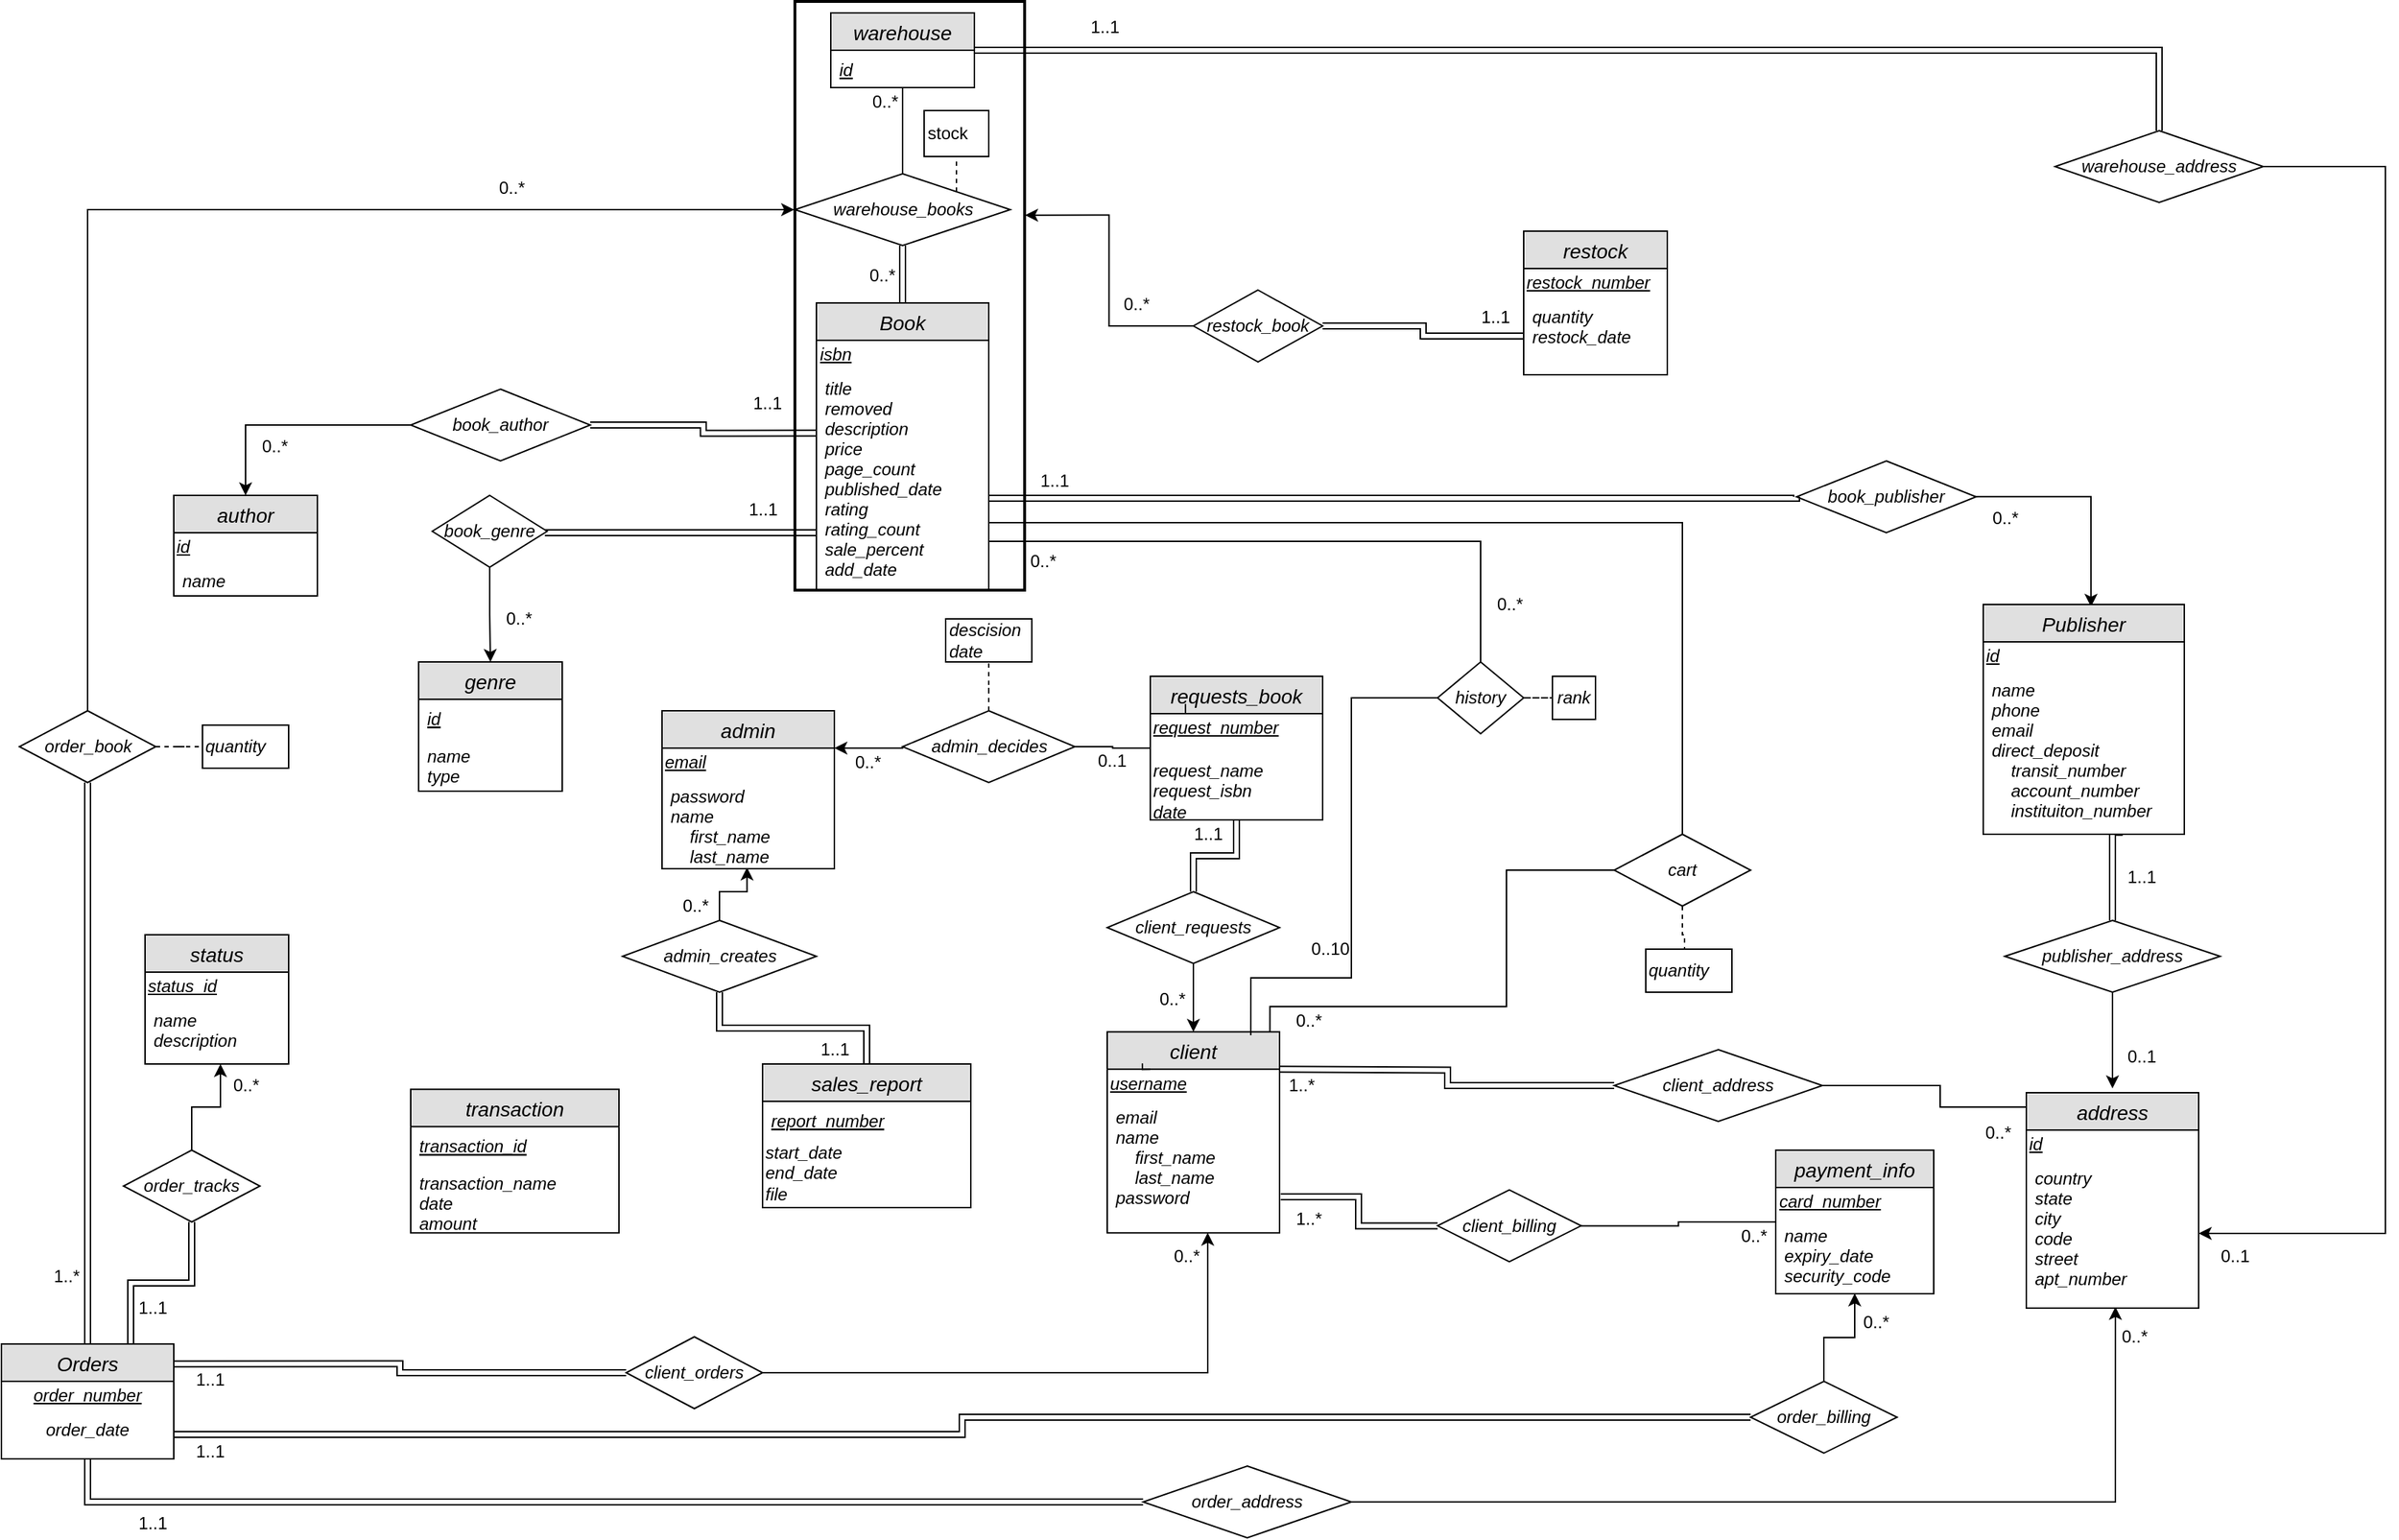 <mxfile version="12.9.7" type="device"><diagram id="4tEYAnC1mhWH7zsCXLk8" name="Page-1"><mxGraphModel dx="1673" dy="995" grid="1" gridSize="10" guides="1" tooltips="1" connect="1" arrows="1" fold="1" page="1" pageScale="1" pageWidth="850" pageHeight="1100" math="0" shadow="0"><root><mxCell id="0"/><mxCell id="1" parent="0"/><mxCell id="rPPBEJHHaEu0MnuZ7By8-59" style="edgeStyle=orthogonalEdgeStyle;rounded=0;orthogonalLoop=1;jettySize=auto;html=1;entryX=0;entryY=0.5;entryDx=0;entryDy=0;shadow=0;endArrow=None;exitX=0.944;exitY=-0.001;exitDx=0;exitDy=0;exitPerimeter=0;startArrow=none;startFill=0;" parent="1" source="9rsnlHbPOscB6aK65YCK-1" target="rPPBEJHHaEu0MnuZ7By8-20" edge="1"><mxGeometry relative="1" as="geometry"><Array as="points"><mxPoint x="893" y="720"/><mxPoint x="1058" y="720"/><mxPoint x="1058" y="625"/></Array></mxGeometry></mxCell><mxCell id="rPPBEJHHaEu0MnuZ7By8-68" style="edgeStyle=orthogonalEdgeStyle;rounded=0;orthogonalLoop=1;jettySize=auto;html=1;entryX=0.5;entryY=1;entryDx=0;entryDy=0;shadow=0;endArrow=none;endFill=0;startArrow=classic;startFill=1;shape=link;" parent="1" source="9rsnlHbPOscB6aK65YCK-6" target="RYP0K-q7R9ULcI_7iNCJ-14" edge="1"><mxGeometry relative="1" as="geometry"/></mxCell><mxCell id="rPPBEJHHaEu0MnuZ7By8-72" style="edgeStyle=orthogonalEdgeStyle;shape=link;rounded=0;orthogonalLoop=1;jettySize=auto;html=1;entryX=0;entryY=0.5;entryDx=0;entryDy=0;shadow=0;endArrow=none;endFill=0;" parent="1" source="9rsnlHbPOscB6aK65YCK-6" target="rPPBEJHHaEu0MnuZ7By8-10" edge="1"><mxGeometry relative="1" as="geometry"><Array as="points"><mxPoint x="70" y="1065"/></Array></mxGeometry></mxCell><mxCell id="Q7mye_ONgrPFWDCa4790-89" style="edgeStyle=orthogonalEdgeStyle;rounded=0;orthogonalLoop=1;jettySize=auto;html=1;entryX=0.5;entryY=1;entryDx=0;entryDy=0;endArrow=none;endFill=0;shape=link;exitX=0.75;exitY=0;exitDx=0;exitDy=0;" parent="1" source="9rsnlHbPOscB6aK65YCK-6" target="Q7mye_ONgrPFWDCa4790-88" edge="1"><mxGeometry relative="1" as="geometry"/></mxCell><mxCell id="lP71h2GVGlOUKlae6ANa-75" style="edgeStyle=orthogonalEdgeStyle;rounded=0;orthogonalLoop=1;jettySize=auto;html=1;endArrow=classic;endFill=1;entryX=0.5;entryY=0;entryDx=0;entryDy=0;" parent="1" source="9rsnlHbPOscB6aK65YCK-19" target="9rsnlHbPOscB6aK65YCK-10" edge="1"><mxGeometry relative="1" as="geometry"><mxPoint x="200" y="117.74" as="targetPoint"/></mxGeometry></mxCell><mxCell id="NMVztkpwi2GRev-6w3ck-94" style="edgeStyle=orthogonalEdgeStyle;shape=link;rounded=0;orthogonalLoop=1;jettySize=auto;html=1;startArrow=none;startFill=0;endArrow=classic;endFill=1;entryX=0.021;entryY=0.851;entryDx=0;entryDy=0;entryPerimeter=0;" parent="1" source="9rsnlHbPOscB6aK65YCK-19" target="v2aKceaVkKOtC62IMyCD-2" edge="1"><mxGeometry relative="1" as="geometry"><mxPoint x="550" y="389" as="targetPoint"/><Array as="points"><mxPoint x="460" y="390"/><mxPoint x="460" y="390"/></Array></mxGeometry></mxCell><mxCell id="9rsnlHbPOscB6aK65YCK-19" value="&lt;span&gt;book_genre&lt;/span&gt;" style="rhombus;whiteSpace=wrap;html=1;fontStyle=2" parent="1" vertex="1"><mxGeometry x="310" y="364" width="80" height="50" as="geometry"/></mxCell><mxCell id="NMVztkpwi2GRev-6w3ck-42" style="edgeStyle=orthogonalEdgeStyle;rounded=0;orthogonalLoop=1;jettySize=auto;html=1;entryX=0.536;entryY=0.01;entryDx=0;entryDy=0;startArrow=none;startFill=0;endArrow=classic;endFill=1;exitX=0.945;exitY=0.498;exitDx=0;exitDy=0;exitPerimeter=0;entryPerimeter=0;" parent="1" source="RYP0K-q7R9ULcI_7iNCJ-2" target="9rsnlHbPOscB6aK65YCK-12" edge="1"><mxGeometry relative="1" as="geometry"><mxPoint x="1279.768" y="244.907" as="sourcePoint"/></mxGeometry></mxCell><mxCell id="RYP0K-q7R9ULcI_7iNCJ-2" value="&lt;span&gt;book_publisher&lt;/span&gt;" style="rhombus;whiteSpace=wrap;html=1;fontStyle=2" parent="1" vertex="1"><mxGeometry x="1260" y="340" width="125" height="50" as="geometry"/></mxCell><mxCell id="NMVztkpwi2GRev-6w3ck-95" style="edgeStyle=orthogonalEdgeStyle;shape=link;rounded=0;orthogonalLoop=1;jettySize=auto;html=1;entryX=0.004;entryY=0.29;entryDx=0;entryDy=0;entryPerimeter=0;startArrow=none;startFill=0;endArrow=classic;endFill=1;" parent="1" source="RYP0K-q7R9ULcI_7iNCJ-5" target="v2aKceaVkKOtC62IMyCD-2" edge="1"><mxGeometry relative="1" as="geometry"/></mxCell><mxCell id="NMVztkpwi2GRev-6w3ck-96" style="edgeStyle=orthogonalEdgeStyle;rounded=0;orthogonalLoop=1;jettySize=auto;html=1;startArrow=none;startFill=0;endArrow=classic;endFill=1;" parent="1" source="RYP0K-q7R9ULcI_7iNCJ-5" target="VrsxJqO9G6tDZMLgXtTJ-1" edge="1"><mxGeometry relative="1" as="geometry"/></mxCell><mxCell id="RYP0K-q7R9ULcI_7iNCJ-5" value="&lt;span&gt;book_author&lt;br&gt;&lt;/span&gt;" style="rhombus;whiteSpace=wrap;html=1;fontStyle=2" parent="1" vertex="1"><mxGeometry x="295" y="290" width="125" height="50" as="geometry"/></mxCell><mxCell id="rPPBEJHHaEu0MnuZ7By8-76" style="edgeStyle=orthogonalEdgeStyle;rounded=0;orthogonalLoop=1;jettySize=auto;html=1;shadow=0;endArrow=classic;endFill=1;" parent="1" source="RYP0K-q7R9ULcI_7iNCJ-12" edge="1"><mxGeometry relative="1" as="geometry"><mxPoint x="1480" y="777" as="targetPoint"/></mxGeometry></mxCell><mxCell id="NMVztkpwi2GRev-6w3ck-53" style="edgeStyle=orthogonalEdgeStyle;shape=link;rounded=0;orthogonalLoop=1;jettySize=auto;html=1;startArrow=none;startFill=0;endArrow=none;endFill=0;entryX=0.694;entryY=0.988;entryDx=0;entryDy=0;entryPerimeter=0;" parent="1" source="RYP0K-q7R9ULcI_7iNCJ-12" target="9rsnlHbPOscB6aK65YCK-13" edge="1"><mxGeometry relative="1" as="geometry"><mxPoint x="1555" y="460" as="targetPoint"/><Array as="points"><mxPoint x="1480" y="599"/></Array></mxGeometry></mxCell><mxCell id="RYP0K-q7R9ULcI_7iNCJ-12" value="&lt;span&gt;publisher_address&lt;/span&gt;" style="rhombus;whiteSpace=wrap;html=1;fontStyle=2" parent="1" vertex="1"><mxGeometry x="1405" y="660" width="150" height="50" as="geometry"/></mxCell><mxCell id="rPPBEJHHaEu0MnuZ7By8-65" style="edgeStyle=orthogonalEdgeStyle;rounded=0;orthogonalLoop=1;jettySize=auto;html=1;entryX=0;entryY=0.5;entryDx=0;entryDy=0;shadow=0;endArrow=none;endFill=0;dashed=1;" parent="1" source="RYP0K-q7R9ULcI_7iNCJ-14" target="RYP0K-q7R9ULcI_7iNCJ-17" edge="1"><mxGeometry relative="1" as="geometry"/></mxCell><mxCell id="lP71h2GVGlOUKlae6ANa-91" style="edgeStyle=orthogonalEdgeStyle;rounded=0;orthogonalLoop=1;jettySize=auto;html=1;startArrow=none;startFill=0;endArrow=classic;endFill=1;" parent="1" source="RYP0K-q7R9ULcI_7iNCJ-14" edge="1"><mxGeometry relative="1" as="geometry"><mxPoint x="562" y="165" as="targetPoint"/><Array as="points"><mxPoint x="70" y="165"/></Array></mxGeometry></mxCell><mxCell id="RYP0K-q7R9ULcI_7iNCJ-14" value="order_book" style="rhombus;whiteSpace=wrap;html=1;fontStyle=2" parent="1" vertex="1"><mxGeometry x="22.5" y="514" width="95" height="50" as="geometry"/></mxCell><mxCell id="RYP0K-q7R9ULcI_7iNCJ-17" value="&lt;i&gt;quantity&lt;/i&gt;" style="rounded=0;whiteSpace=wrap;html=1;align=left;" parent="1" vertex="1"><mxGeometry x="150" y="524" width="60" height="30" as="geometry"/></mxCell><mxCell id="NMVztkpwi2GRev-6w3ck-77" style="edgeStyle=orthogonalEdgeStyle;rounded=0;orthogonalLoop=1;jettySize=auto;html=1;entryX=0.583;entryY=0.998;entryDx=0;entryDy=0;entryPerimeter=0;startArrow=none;startFill=0;endArrow=classic;endFill=1;exitX=1;exitY=0.5;exitDx=0;exitDy=0;" parent="1" source="RYP0K-q7R9ULcI_7iNCJ-19" target="9rsnlHbPOscB6aK65YCK-2" edge="1"><mxGeometry relative="1" as="geometry"/></mxCell><mxCell id="RYP0K-q7R9ULcI_7iNCJ-19" value="client_orders" style="rhombus;whiteSpace=wrap;html=1;fontStyle=2" parent="1" vertex="1"><mxGeometry x="445" y="950" width="95" height="50" as="geometry"/></mxCell><mxCell id="NMVztkpwi2GRev-6w3ck-17" style="edgeStyle=orthogonalEdgeStyle;rounded=0;orthogonalLoop=1;jettySize=auto;html=1;startArrow=none;startFill=0;endArrow=none;endFill=0;" parent="1" source="RYP0K-q7R9ULcI_7iNCJ-36" target="lP71h2GVGlOUKlae6ANa-103" edge="1"><mxGeometry relative="1" as="geometry"/></mxCell><mxCell id="NMVztkpwi2GRev-6w3ck-71" style="edgeStyle=orthogonalEdgeStyle;shape=link;rounded=0;orthogonalLoop=1;jettySize=auto;html=1;entryX=1.007;entryY=0.732;entryDx=0;entryDy=0;entryPerimeter=0;startArrow=classic;startFill=1;endArrow=none;endFill=0;" parent="1" source="RYP0K-q7R9ULcI_7iNCJ-36" target="9rsnlHbPOscB6aK65YCK-2" edge="1"><mxGeometry relative="1" as="geometry"/></mxCell><mxCell id="RYP0K-q7R9ULcI_7iNCJ-36" value="client_billing" style="rhombus;whiteSpace=wrap;html=1;fontStyle=2" parent="1" vertex="1"><mxGeometry x="1010" y="847.67" width="100" height="50" as="geometry"/></mxCell><mxCell id="NMVztkpwi2GRev-6w3ck-70" style="edgeStyle=orthogonalEdgeStyle;rounded=0;orthogonalLoop=1;jettySize=auto;html=1;entryX=1;entryY=0;entryDx=0;entryDy=0;startArrow=classic;startFill=1;endArrow=none;endFill=0;shape=link;" parent="1" source="RYP0K-q7R9ULcI_7iNCJ-46" edge="1"><mxGeometry relative="1" as="geometry"><mxPoint x="900" y="763.67" as="targetPoint"/></mxGeometry></mxCell><mxCell id="RYP0K-q7R9ULcI_7iNCJ-46" value="client_address" style="rhombus;whiteSpace=wrap;html=1;fontStyle=2" parent="1" vertex="1"><mxGeometry x="1133" y="750" width="145" height="50" as="geometry"/></mxCell><mxCell id="NMVztkpwi2GRev-6w3ck-19" style="edgeStyle=orthogonalEdgeStyle;rounded=0;orthogonalLoop=1;jettySize=auto;html=1;entryX=0.5;entryY=0.995;entryDx=0;entryDy=0;entryPerimeter=0;startArrow=none;startFill=0;endArrow=classic;endFill=1;" parent="1" source="rPPBEJHHaEu0MnuZ7By8-5" target="lP71h2GVGlOUKlae6ANa-105" edge="1"><mxGeometry relative="1" as="geometry"/></mxCell><mxCell id="rPPBEJHHaEu0MnuZ7By8-5" value="order_billing" style="rhombus;whiteSpace=wrap;html=1;fontStyle=2" parent="1" vertex="1"><mxGeometry x="1228" y="981" width="102" height="50" as="geometry"/></mxCell><mxCell id="rPPBEJHHaEu0MnuZ7By8-75" style="edgeStyle=orthogonalEdgeStyle;rounded=0;orthogonalLoop=1;jettySize=auto;html=1;entryX=0.517;entryY=0.992;entryDx=0;entryDy=0;entryPerimeter=0;shadow=0;endArrow=classic;endFill=1;exitX=1;exitY=0.5;exitDx=0;exitDy=0;" parent="1" source="rPPBEJHHaEu0MnuZ7By8-10" target="9rsnlHbPOscB6aK65YCK-17" edge="1"><mxGeometry relative="1" as="geometry"/></mxCell><mxCell id="rPPBEJHHaEu0MnuZ7By8-10" value="order_address" style="rhombus;whiteSpace=wrap;html=1;fontStyle=2" parent="1" vertex="1"><mxGeometry x="805" y="1040" width="145" height="50" as="geometry"/></mxCell><mxCell id="rPPBEJHHaEu0MnuZ7By8-60" style="edgeStyle=orthogonalEdgeStyle;rounded=0;orthogonalLoop=1;jettySize=auto;html=1;shadow=0;endArrow=None;dashed=1;entryX=0.41;entryY=0.012;entryDx=0;entryDy=0;entryPerimeter=0;" parent="1" source="rPPBEJHHaEu0MnuZ7By8-20" target="rPPBEJHHaEu0MnuZ7By8-22" edge="1"><mxGeometry relative="1" as="geometry"><mxPoint x="1182" y="679" as="targetPoint"/><Array as="points"><mxPoint x="1181" y="670"/><mxPoint x="1182" y="670"/><mxPoint x="1182" y="680"/></Array></mxGeometry></mxCell><mxCell id="rPPBEJHHaEu0MnuZ7By8-61" style="edgeStyle=orthogonalEdgeStyle;rounded=0;orthogonalLoop=1;jettySize=auto;html=1;shadow=0;endArrow=none;endFill=0;" parent="1" source="rPPBEJHHaEu0MnuZ7By8-20" edge="1"><mxGeometry relative="1" as="geometry"><mxPoint x="698" y="383" as="targetPoint"/><Array as="points"><mxPoint x="1181" y="383"/><mxPoint x="699" y="383"/></Array></mxGeometry></mxCell><mxCell id="rPPBEJHHaEu0MnuZ7By8-20" value="cart" style="rhombus;whiteSpace=wrap;html=1;fontStyle=2" parent="1" vertex="1"><mxGeometry x="1133" y="600" width="95" height="50" as="geometry"/></mxCell><mxCell id="rPPBEJHHaEu0MnuZ7By8-22" value="&lt;i&gt;quantity&lt;/i&gt;" style="rounded=0;whiteSpace=wrap;html=1;align=left;" parent="1" vertex="1"><mxGeometry x="1155" y="680" width="60" height="30" as="geometry"/></mxCell><mxCell id="rPPBEJHHaEu0MnuZ7By8-42" style="edgeStyle=orthogonalEdgeStyle;rounded=0;orthogonalLoop=1;jettySize=auto;html=1;shadow=0;shape=link;entryX=0;entryY=0.5;entryDx=0;entryDy=0;" parent="1" source="v2aKceaVkKOtC62IMyCD-2" target="RYP0K-q7R9ULcI_7iNCJ-2" edge="1"><mxGeometry relative="1" as="geometry"><Array as="points"><mxPoint x="1260" y="366"/></Array></mxGeometry></mxCell><mxCell id="rPPBEJHHaEu0MnuZ7By8-58" style="edgeStyle=orthogonalEdgeStyle;rounded=0;orthogonalLoop=1;jettySize=auto;html=1;entryX=1;entryY=0.5;entryDx=0;entryDy=0;shadow=0;endArrow=none;endFill=0;startArrow=none;startFill=0;" parent="1" source="9rsnlHbPOscB6aK65YCK-17" target="RYP0K-q7R9ULcI_7iNCJ-46" edge="1"><mxGeometry relative="1" as="geometry"><Array as="points"><mxPoint x="1480" y="790"/><mxPoint x="1360" y="790"/><mxPoint x="1360" y="775"/></Array></mxGeometry></mxCell><mxCell id="rPPBEJHHaEu0MnuZ7By8-70" style="edgeStyle=orthogonalEdgeStyle;shape=link;rounded=0;orthogonalLoop=1;jettySize=auto;html=1;entryX=0;entryY=0.5;entryDx=0;entryDy=0;shadow=0;endArrow=none;endFill=0;exitX=0.996;exitY=0.173;exitDx=0;exitDy=0;exitPerimeter=0;" parent="1" source="9rsnlHbPOscB6aK65YCK-6" target="RYP0K-q7R9ULcI_7iNCJ-19" edge="1"><mxGeometry relative="1" as="geometry"/></mxCell><mxCell id="Q7mye_ONgrPFWDCa4790-66" style="edgeStyle=orthogonalEdgeStyle;rounded=0;orthogonalLoop=1;jettySize=auto;html=1;endArrow=none;endFill=0;shape=link;" parent="1" source="Q7mye_ONgrPFWDCa4790-12" target="v2aKceaVkKOtC62IMyCD-1" edge="1"><mxGeometry relative="1" as="geometry"><mxPoint x="782.5" y="417.74" as="targetPoint"/></mxGeometry></mxCell><mxCell id="lP71h2GVGlOUKlae6ANa-136" style="edgeStyle=elbowEdgeStyle;rounded=0;orthogonalLoop=1;jettySize=auto;elbow=vertical;html=1;startArrow=none;startFill=0;endArrow=none;endFill=0;strokeColor=#000000;dashed=1;exitX=1;exitY=0;exitDx=0;exitDy=0;" parent="1" source="Q7mye_ONgrPFWDCa4790-12" target="Q7mye_ONgrPFWDCa4790-51" edge="1"><mxGeometry relative="1" as="geometry"/></mxCell><mxCell id="NMVztkpwi2GRev-6w3ck-27" style="edgeStyle=orthogonalEdgeStyle;rounded=0;orthogonalLoop=1;jettySize=auto;html=1;entryX=0.5;entryY=1;entryDx=0;entryDy=0;entryPerimeter=0;startArrow=none;startFill=0;endArrow=none;endFill=0;" parent="1" source="Q7mye_ONgrPFWDCa4790-12" target="Q7mye_ONgrPFWDCa4790-5" edge="1"><mxGeometry relative="1" as="geometry"/></mxCell><mxCell id="Q7mye_ONgrPFWDCa4790-12" value="&lt;span&gt;warehouse_books&lt;br&gt;&lt;/span&gt;" style="rhombus;whiteSpace=wrap;html=1;fontStyle=2" parent="1" vertex="1"><mxGeometry x="562.5" y="140" width="150" height="50" as="geometry"/></mxCell><mxCell id="Q7mye_ONgrPFWDCa4790-33" value="warehouse_address" style="rhombus;whiteSpace=wrap;html=1;fontStyle=2" parent="1" vertex="1"><mxGeometry x="1440" y="110" width="145" height="50" as="geometry"/></mxCell><mxCell id="Q7mye_ONgrPFWDCa4790-62" style="edgeStyle=orthogonalEdgeStyle;rounded=0;orthogonalLoop=1;jettySize=auto;html=1;entryX=1;entryY=0.5;entryDx=0;entryDy=0;endArrow=classic;endFill=1;shape=link;exitX=1;exitY=0.5;exitDx=0;exitDy=0;" parent="1" edge="1"><mxGeometry relative="1" as="geometry"><mxPoint x="1380" y="-454" as="sourcePoint"/><Array as="points"><mxPoint x="1560" y="-454"/><mxPoint x="1560" y="-65"/></Array></mxGeometry></mxCell><mxCell id="Q7mye_ONgrPFWDCa4790-51" value="stock" style="rounded=0;whiteSpace=wrap;html=1;align=left;" parent="1" vertex="1"><mxGeometry x="652.5" y="96" width="45" height="32" as="geometry"/></mxCell><mxCell id="Q7mye_ONgrPFWDCa4790-90" style="edgeStyle=orthogonalEdgeStyle;rounded=0;orthogonalLoop=1;jettySize=auto;html=1;entryX=0.525;entryY=1;entryDx=0;entryDy=0;entryPerimeter=0;endArrow=classic;endFill=1;" parent="1" source="Q7mye_ONgrPFWDCa4790-88" target="Q7mye_ONgrPFWDCa4790-87" edge="1"><mxGeometry relative="1" as="geometry"/></mxCell><mxCell id="Q7mye_ONgrPFWDCa4790-88" value="order_tracks" style="rhombus;whiteSpace=wrap;html=1;fontStyle=2" parent="1" vertex="1"><mxGeometry x="95" y="820" width="95" height="50" as="geometry"/></mxCell><mxCell id="NMVztkpwi2GRev-6w3ck-67" style="edgeStyle=orthogonalEdgeStyle;rounded=0;orthogonalLoop=1;jettySize=auto;html=1;entryX=0.493;entryY=0.986;entryDx=0;entryDy=0;entryPerimeter=0;startArrow=none;startFill=0;endArrow=classic;endFill=1;" parent="1" source="lP71h2GVGlOUKlae6ANa-20" target="9rsnlHbPOscB6aK65YCK-4" edge="1"><mxGeometry relative="1" as="geometry"/></mxCell><mxCell id="NMVztkpwi2GRev-6w3ck-73" style="edgeStyle=orthogonalEdgeStyle;rounded=0;orthogonalLoop=1;jettySize=auto;html=1;entryX=0.5;entryY=0;entryDx=0;entryDy=0;startArrow=none;startFill=0;endArrow=classic;endFill=1;shape=link;" parent="1" source="lP71h2GVGlOUKlae6ANa-20" target="lP71h2GVGlOUKlae6ANa-1" edge="1"><mxGeometry relative="1" as="geometry"/></mxCell><mxCell id="lP71h2GVGlOUKlae6ANa-20" value="&lt;span&gt;admin_creates&lt;br&gt;&lt;/span&gt;" style="rhombus;whiteSpace=wrap;html=1;fontStyle=2" parent="1" vertex="1"><mxGeometry x="442.5" y="660" width="135" height="50" as="geometry"/></mxCell><mxCell id="NMVztkpwi2GRev-6w3ck-103" style="edgeStyle=orthogonalEdgeStyle;rounded=0;orthogonalLoop=1;jettySize=auto;html=1;entryX=1.002;entryY=0.363;entryDx=0;entryDy=0;entryPerimeter=0;startArrow=none;startFill=0;endArrow=classic;endFill=1;" parent="1" source="lP71h2GVGlOUKlae6ANa-64" target="NMVztkpwi2GRev-6w3ck-102" edge="1"><mxGeometry relative="1" as="geometry"/></mxCell><mxCell id="NMVztkpwi2GRev-6w3ck-104" style="edgeStyle=orthogonalEdgeStyle;rounded=0;orthogonalLoop=1;jettySize=auto;html=1;entryX=0;entryY=0.5;entryDx=0;entryDy=0;startArrow=none;startFill=0;endArrow=none;endFill=0;shape=link;" parent="1" source="lP71h2GVGlOUKlae6ANa-64" target="lP71h2GVGlOUKlae6ANa-67" edge="1"><mxGeometry relative="1" as="geometry"/></mxCell><mxCell id="lP71h2GVGlOUKlae6ANa-64" value="restock_book" style="rhombus;whiteSpace=wrap;html=1;fontStyle=2" parent="1" vertex="1"><mxGeometry x="840" y="221" width="90" height="50" as="geometry"/></mxCell><mxCell id="9rsnlHbPOscB6aK65YCK-6" value="Orders" style="swimlane;fontStyle=2;childLayout=stackLayout;horizontal=1;startSize=26;fillColor=#e0e0e0;horizontalStack=0;resizeParent=1;resizeParentMax=0;resizeLast=0;collapsible=1;marginBottom=0;swimlaneFillColor=#ffffff;align=center;fontSize=14;" parent="1" vertex="1"><mxGeometry x="10" y="955" width="120" height="80" as="geometry"/></mxCell><mxCell id="RYP0K-q7R9ULcI_7iNCJ-29" value="&lt;br style=&quot;padding: 0px ; margin: 0px&quot;&gt;&lt;u&gt;&lt;i&gt;order_number&lt;/i&gt;&lt;/u&gt;&lt;div style=&quot;padding: 0px ; margin: 0px&quot;&gt;&lt;br style=&quot;padding: 0px ; margin: 0px ; font-style: italic ; white-space: nowrap&quot;&gt;&lt;/div&gt;" style="text;html=1;strokeColor=none;fillColor=none;align=center;verticalAlign=middle;whiteSpace=wrap;rounded=0;" parent="9rsnlHbPOscB6aK65YCK-6" vertex="1"><mxGeometry y="26" width="120" height="20" as="geometry"/></mxCell><mxCell id="9rsnlHbPOscB6aK65YCK-7" value="order_date" style="text;strokeColor=none;fillColor=none;spacingLeft=4;spacingRight=4;overflow=hidden;rotatable=0;points=[[0,0.5],[1,0.5]];portConstraint=eastwest;fontSize=12;fontStyle=2;align=center;" parent="9rsnlHbPOscB6aK65YCK-6" vertex="1"><mxGeometry y="46" width="120" height="34" as="geometry"/></mxCell><mxCell id="Q7mye_ONgrPFWDCa4790-85" value="status" style="swimlane;fontStyle=2;childLayout=stackLayout;horizontal=1;startSize=26;fillColor=#e0e0e0;horizontalStack=0;resizeParent=1;resizeParentMax=0;resizeLast=0;collapsible=1;marginBottom=0;swimlaneFillColor=#ffffff;align=center;fontSize=14;" parent="1" vertex="1"><mxGeometry x="110" y="670" width="100" height="90" as="geometry"/></mxCell><mxCell id="Q7mye_ONgrPFWDCa4790-86" value="&lt;i&gt;&lt;u&gt;status_id&lt;/u&gt;&lt;/i&gt;" style="text;html=1;strokeColor=none;fillColor=none;align=left;verticalAlign=middle;whiteSpace=wrap;rounded=0;" parent="Q7mye_ONgrPFWDCa4790-85" vertex="1"><mxGeometry y="26" width="100" height="20" as="geometry"/></mxCell><mxCell id="Q7mye_ONgrPFWDCa4790-87" value="name&#10;description" style="text;strokeColor=none;fillColor=none;spacingLeft=4;spacingRight=4;overflow=hidden;rotatable=0;points=[[0,0.5],[1,0.5]];portConstraint=eastwest;fontSize=12;fontStyle=2;align=left;" parent="Q7mye_ONgrPFWDCa4790-85" vertex="1"><mxGeometry y="46" width="100" height="44" as="geometry"/></mxCell><mxCell id="lP71h2GVGlOUKlae6ANa-124" style="edgeStyle=orthogonalEdgeStyle;rounded=0;orthogonalLoop=1;jettySize=auto;html=1;entryX=0.5;entryY=0;entryDx=0;entryDy=0;startArrow=none;startFill=0;endArrow=block;endFill=0;strokeColor=#000000;shape=link;" parent="1" source="lP71h2GVGlOUKlae6ANa-117" target="lP71h2GVGlOUKlae6ANa-123" edge="1"><mxGeometry relative="1" as="geometry"/></mxCell><mxCell id="lP71h2GVGlOUKlae6ANa-127" style="edgeStyle=orthogonalEdgeStyle;rounded=0;orthogonalLoop=1;jettySize=auto;html=1;entryX=1;entryY=0.5;entryDx=0;entryDy=0;startArrow=none;startFill=0;endArrow=none;endFill=0;strokeColor=#000000;" parent="1" source="lP71h2GVGlOUKlae6ANa-117" target="lP71h2GVGlOUKlae6ANa-126" edge="1"><mxGeometry relative="1" as="geometry"/></mxCell><mxCell id="NMVztkpwi2GRev-6w3ck-72" style="edgeStyle=orthogonalEdgeStyle;rounded=0;orthogonalLoop=1;jettySize=auto;html=1;startArrow=none;startFill=0;endArrow=classic;endFill=1;" parent="1" source="lP71h2GVGlOUKlae6ANa-123" target="9rsnlHbPOscB6aK65YCK-1" edge="1"><mxGeometry relative="1" as="geometry"/></mxCell><mxCell id="lP71h2GVGlOUKlae6ANa-123" value="client_requests" style="rhombus;whiteSpace=wrap;html=1;fontStyle=2" parent="1" vertex="1"><mxGeometry x="780" y="640" width="120" height="50" as="geometry"/></mxCell><mxCell id="NMVztkpwi2GRev-6w3ck-87" style="edgeStyle=orthogonalEdgeStyle;rounded=0;orthogonalLoop=1;jettySize=auto;html=1;entryX=1;entryY=0;entryDx=0;entryDy=0;startArrow=none;startFill=0;endArrow=classic;endFill=1;exitX=0;exitY=0.5;exitDx=0;exitDy=0;" parent="1" source="lP71h2GVGlOUKlae6ANa-126" target="Q7mye_ONgrPFWDCa4790-7" edge="1"><mxGeometry relative="1" as="geometry"><Array as="points"><mxPoint x="638" y="540"/></Array></mxGeometry></mxCell><mxCell id="IiSxk1Unz0Bt4KHwH3HY-20" style="edgeStyle=orthogonalEdgeStyle;rounded=0;orthogonalLoop=1;jettySize=auto;html=1;entryX=0.5;entryY=1;entryDx=0;entryDy=0;startArrow=none;startFill=0;endArrow=none;endFill=0;dashed=1;" parent="1" source="lP71h2GVGlOUKlae6ANa-126" target="grj-mW5nKAAnC-kiWJz0-1" edge="1"><mxGeometry relative="1" as="geometry"/></mxCell><mxCell id="lP71h2GVGlOUKlae6ANa-126" value="admin_decides" style="rhombus;whiteSpace=wrap;html=1;fontStyle=2" parent="1" vertex="1"><mxGeometry x="637.5" y="514" width="120" height="50" as="geometry"/></mxCell><mxCell id="NMVztkpwi2GRev-6w3ck-21" style="edgeStyle=orthogonalEdgeStyle;rounded=0;orthogonalLoop=1;jettySize=auto;html=1;startArrow=none;startFill=0;endArrow=classic;endFill=1;shape=link;entryX=0;entryY=0.5;entryDx=0;entryDy=0;" parent="1" source="9rsnlHbPOscB6aK65YCK-7" target="rPPBEJHHaEu0MnuZ7By8-5" edge="1"><mxGeometry relative="1" as="geometry"><Array as="points"/></mxGeometry></mxCell><mxCell id="NMVztkpwi2GRev-6w3ck-54" style="edgeStyle=orthogonalEdgeStyle;rounded=0;orthogonalLoop=1;jettySize=auto;html=1;entryX=1;entryY=0.5;entryDx=0;entryDy=0;startArrow=classic;startFill=1;endArrow=none;endFill=0;exitX=1;exitY=0.5;exitDx=0;exitDy=0;" parent="1" source="9rsnlHbPOscB6aK65YCK-17" target="Q7mye_ONgrPFWDCa4790-33" edge="1"><mxGeometry relative="1" as="geometry"><Array as="points"><mxPoint x="1670" y="878"/><mxPoint x="1670" y="135"/></Array></mxGeometry></mxCell><mxCell id="9rsnlHbPOscB6aK65YCK-16" value="address" style="swimlane;fontStyle=2;childLayout=stackLayout;horizontal=1;startSize=26;fillColor=#e0e0e0;horizontalStack=0;resizeParent=1;resizeParentMax=0;resizeLast=0;collapsible=1;marginBottom=0;swimlaneFillColor=#ffffff;align=center;fontSize=14;" parent="1" vertex="1"><mxGeometry x="1420" y="780" width="120" height="150" as="geometry"/></mxCell><mxCell id="RYP0K-q7R9ULcI_7iNCJ-11" value="&lt;i&gt;&lt;u&gt;id&lt;/u&gt;&lt;/i&gt;" style="text;html=1;strokeColor=none;fillColor=none;align=left;verticalAlign=middle;whiteSpace=wrap;rounded=0;" parent="9rsnlHbPOscB6aK65YCK-16" vertex="1"><mxGeometry y="26" width="120" height="20" as="geometry"/></mxCell><mxCell id="9rsnlHbPOscB6aK65YCK-17" value="country&#10;state&#10;city&#10;code&#10;street&#10;apt_number" style="text;strokeColor=none;fillColor=none;spacingLeft=4;spacingRight=4;overflow=hidden;rotatable=0;points=[[0,0.5],[1,0.5]];portConstraint=eastwest;fontSize=12;fontStyle=2;align=left;" parent="9rsnlHbPOscB6aK65YCK-16" vertex="1"><mxGeometry y="46" width="120" height="104" as="geometry"/></mxCell><mxCell id="lP71h2GVGlOUKlae6ANa-103" value="payment_info" style="swimlane;fontStyle=2;childLayout=stackLayout;horizontal=1;startSize=26;fillColor=#e0e0e0;horizontalStack=0;resizeParent=1;resizeParentMax=0;resizeLast=0;collapsible=1;marginBottom=0;swimlaneFillColor=#ffffff;align=center;fontSize=14;" parent="1" vertex="1"><mxGeometry x="1245.5" y="820" width="110" height="100" as="geometry"/></mxCell><mxCell id="lP71h2GVGlOUKlae6ANa-104" value="&lt;span&gt;&lt;u&gt;card_number&lt;/u&gt;&lt;/span&gt;" style="text;html=1;strokeColor=none;fillColor=none;align=left;verticalAlign=middle;whiteSpace=wrap;rounded=0;fontStyle=2" parent="lP71h2GVGlOUKlae6ANa-103" vertex="1"><mxGeometry y="26" width="110" height="20" as="geometry"/></mxCell><mxCell id="lP71h2GVGlOUKlae6ANa-105" value="name&#10;expiry_date&#10;security_code&#10;" style="text;strokeColor=none;fillColor=none;spacingLeft=4;spacingRight=4;overflow=hidden;rotatable=0;points=[[0,0.5],[1,0.5]];portConstraint=eastwest;fontSize=12;fontStyle=2;align=left;" parent="lP71h2GVGlOUKlae6ANa-103" vertex="1"><mxGeometry y="46" width="110" height="54" as="geometry"/></mxCell><mxCell id="9rsnlHbPOscB6aK65YCK-1" value="client" style="swimlane;fontStyle=2;childLayout=stackLayout;horizontal=1;startSize=26;fillColor=#e0e0e0;horizontalStack=0;resizeParent=1;resizeParentMax=0;resizeLast=0;collapsible=1;marginBottom=0;swimlaneFillColor=#ffffff;align=center;fontSize=14;" parent="1" vertex="1"><mxGeometry x="780" y="737.67" width="120" height="140" as="geometry"/></mxCell><mxCell id="NMVztkpwi2GRev-6w3ck-10" value="&lt;span style=&quot;font-style: italic ; white-space: nowrap&quot;&gt;&lt;u&gt;username&lt;/u&gt;&lt;/span&gt;" style="text;html=1;strokeColor=none;fillColor=none;align=left;verticalAlign=middle;whiteSpace=wrap;rounded=0;" parent="9rsnlHbPOscB6aK65YCK-1" vertex="1"><mxGeometry y="26" width="120" height="20" as="geometry"/></mxCell><mxCell id="9rsnlHbPOscB6aK65YCK-2" value="email&#10;name&#10;    first_name&#10;    last_name&#10;password&#10;" style="text;strokeColor=none;fillColor=none;spacingLeft=4;spacingRight=4;overflow=hidden;rotatable=0;points=[[0,0.5],[1,0.5]];portConstraint=eastwest;fontSize=12;fontStyle=2;align=left;" parent="9rsnlHbPOscB6aK65YCK-1" vertex="1"><mxGeometry y="46" width="120" height="94" as="geometry"/></mxCell><mxCell id="Q7mye_ONgrPFWDCa4790-82" style="edgeStyle=orthogonalEdgeStyle;rounded=0;orthogonalLoop=1;jettySize=auto;html=1;exitX=0.25;exitY=0;exitDx=0;exitDy=0;entryX=0.204;entryY=-0.2;entryDx=0;entryDy=0;entryPerimeter=0;endArrow=none;endFill=0;" parent="9rsnlHbPOscB6aK65YCK-1" edge="1"><mxGeometry relative="1" as="geometry"><mxPoint x="30" y="26.0" as="sourcePoint"/><mxPoint x="24.48" y="22.0" as="targetPoint"/></mxGeometry></mxCell><mxCell id="v2aKceaVkKOtC62IMyCD-1" value="Book" style="swimlane;fontStyle=2;childLayout=stackLayout;horizontal=1;startSize=26;fillColor=#e0e0e0;horizontalStack=0;resizeParent=1;resizeParentMax=0;resizeLast=0;collapsible=1;marginBottom=0;swimlaneFillColor=#ffffff;align=center;fontSize=14;" parent="1" vertex="1"><mxGeometry x="577.5" y="230" width="120" height="200" as="geometry"/></mxCell><mxCell id="RYP0K-q7R9ULcI_7iNCJ-6" value="&lt;span&gt;&lt;u&gt;isbn&lt;/u&gt;&lt;/span&gt;" style="text;html=1;strokeColor=none;fillColor=none;align=left;verticalAlign=middle;whiteSpace=wrap;rounded=0;fontStyle=2" parent="v2aKceaVkKOtC62IMyCD-1" vertex="1"><mxGeometry y="26" width="120" height="20" as="geometry"/></mxCell><mxCell id="v2aKceaVkKOtC62IMyCD-2" value="title&#10;removed&#10;description&#10;price&#10;page_count&#10;published_date&#10;rating&#10;rating_count&#10;sale_percent&#10;add_date&#10;" style="text;strokeColor=none;fillColor=none;spacingLeft=4;spacingRight=4;overflow=hidden;rotatable=0;points=[[0,0.5],[1,0.5]];portConstraint=eastwest;fontSize=12;align=left;fontStyle=2" parent="v2aKceaVkKOtC62IMyCD-1" vertex="1"><mxGeometry y="46" width="120" height="154" as="geometry"/></mxCell><mxCell id="NMVztkpwi2GRev-6w3ck-93" style="edgeStyle=orthogonalEdgeStyle;rounded=0;orthogonalLoop=1;jettySize=auto;html=1;entryX=0.5;entryY=0;entryDx=0;entryDy=0;startArrow=none;startFill=0;endArrow=classic;endFill=1;shape=link;" parent="1" source="Q7mye_ONgrPFWDCa4790-4" target="Q7mye_ONgrPFWDCa4790-33" edge="1"><mxGeometry relative="1" as="geometry"><Array as="points"><mxPoint x="1513" y="54"/></Array></mxGeometry></mxCell><mxCell id="Q7mye_ONgrPFWDCa4790-4" value="warehouse" style="swimlane;fontStyle=2;childLayout=stackLayout;horizontal=1;startSize=26;fillColor=#e0e0e0;horizontalStack=0;resizeParent=1;resizeParentMax=0;resizeLast=0;collapsible=1;marginBottom=0;swimlaneFillColor=#ffffff;align=center;fontSize=14;" parent="1" vertex="1"><mxGeometry x="587.5" y="28" width="100" height="52" as="geometry"><mxRectangle x="530" y="60" width="70" height="26" as="alternateBounds"/></mxGeometry></mxCell><mxCell id="Q7mye_ONgrPFWDCa4790-5" value="id" style="text;strokeColor=none;fillColor=none;spacingLeft=4;spacingRight=4;overflow=hidden;rotatable=0;points=[[0,0.5],[1,0.5]];portConstraint=eastwest;fontSize=12;fontStyle=6;align=left;" parent="Q7mye_ONgrPFWDCa4790-4" vertex="1"><mxGeometry y="26" width="100" height="26" as="geometry"/></mxCell><mxCell id="9rsnlHbPOscB6aK65YCK-10" value="genre" style="swimlane;fontStyle=2;childLayout=stackLayout;horizontal=1;startSize=26;fillColor=#e0e0e0;horizontalStack=0;resizeParent=1;resizeParentMax=0;resizeLast=0;collapsible=1;marginBottom=0;swimlaneFillColor=#ffffff;align=center;fontSize=14;" parent="1" vertex="1"><mxGeometry x="300.5" y="480" width="100" height="90" as="geometry"><mxRectangle x="530" y="60" width="70" height="26" as="alternateBounds"/></mxGeometry></mxCell><mxCell id="9rsnlHbPOscB6aK65YCK-42" value="id" style="text;strokeColor=none;fillColor=none;spacingLeft=4;spacingRight=4;overflow=hidden;rotatable=0;points=[[0,0.5],[1,0.5]];portConstraint=eastwest;fontSize=12;fontStyle=6;align=left;" parent="9rsnlHbPOscB6aK65YCK-10" vertex="1"><mxGeometry y="26" width="100" height="26" as="geometry"/></mxCell><mxCell id="9rsnlHbPOscB6aK65YCK-11" value="name&#10;type" style="text;strokeColor=none;fillColor=none;spacingLeft=4;spacingRight=4;overflow=hidden;rotatable=0;points=[[0,0.5],[1,0.5]];portConstraint=eastwest;fontSize=12;fontStyle=2;align=left;" parent="9rsnlHbPOscB6aK65YCK-10" vertex="1"><mxGeometry y="52" width="100" height="38" as="geometry"/></mxCell><mxCell id="VrsxJqO9G6tDZMLgXtTJ-1" value="author" style="swimlane;fontStyle=2;childLayout=stackLayout;horizontal=1;startSize=26;fillColor=#e0e0e0;horizontalStack=0;resizeParent=1;resizeParentMax=0;resizeLast=0;collapsible=1;marginBottom=0;swimlaneFillColor=#ffffff;align=center;fontSize=14;" parent="1" vertex="1"><mxGeometry x="130" y="364" width="100" height="70" as="geometry"/></mxCell><mxCell id="RYP0K-q7R9ULcI_7iNCJ-26" value="&lt;i&gt;&lt;u&gt;id&lt;/u&gt;&lt;/i&gt;" style="text;html=1;strokeColor=none;fillColor=none;align=left;verticalAlign=middle;whiteSpace=wrap;rounded=0;" parent="VrsxJqO9G6tDZMLgXtTJ-1" vertex="1"><mxGeometry y="26" width="100" height="20" as="geometry"/></mxCell><mxCell id="VrsxJqO9G6tDZMLgXtTJ-2" value="name&#10;" style="text;strokeColor=none;fillColor=none;spacingLeft=4;spacingRight=4;overflow=hidden;rotatable=0;points=[[0,0.5],[1,0.5]];portConstraint=eastwest;fontSize=12;fontStyle=2;align=left;" parent="VrsxJqO9G6tDZMLgXtTJ-1" vertex="1"><mxGeometry y="46" width="100" height="24" as="geometry"/></mxCell><mxCell id="grj-mW5nKAAnC-kiWJz0-1" value="&lt;i&gt;descision&lt;br&gt;date&lt;br&gt;&lt;/i&gt;" style="rounded=0;whiteSpace=wrap;html=1;align=left;" parent="1" vertex="1"><mxGeometry x="667.5" y="450" width="60" height="30" as="geometry"/></mxCell><mxCell id="9rsnlHbPOscB6aK65YCK-3" value="admin" style="swimlane;fontStyle=2;childLayout=stackLayout;horizontal=1;startSize=26;fillColor=#e0e0e0;horizontalStack=0;resizeParent=1;resizeParentMax=0;resizeLast=0;collapsible=1;marginBottom=0;swimlaneFillColor=#ffffff;align=center;fontSize=14;" parent="1" vertex="1"><mxGeometry x="470" y="514" width="120" height="110" as="geometry"/></mxCell><mxCell id="Q7mye_ONgrPFWDCa4790-7" value="&lt;i&gt;&lt;u&gt;email&lt;/u&gt;&lt;/i&gt;" style="text;html=1;strokeColor=none;fillColor=none;align=left;verticalAlign=middle;whiteSpace=wrap;rounded=0;" parent="9rsnlHbPOscB6aK65YCK-3" vertex="1"><mxGeometry y="26" width="120" height="20" as="geometry"/></mxCell><mxCell id="9rsnlHbPOscB6aK65YCK-4" value="password&#10;name&#10;    first_name&#10;    last_name" style="text;strokeColor=none;fillColor=none;spacingLeft=4;spacingRight=4;overflow=hidden;rotatable=0;points=[[0,0.5],[1,0.5]];portConstraint=eastwest;fontSize=12;fontStyle=2;align=left;" parent="9rsnlHbPOscB6aK65YCK-3" vertex="1"><mxGeometry y="46" width="120" height="64" as="geometry"/></mxCell><mxCell id="lP71h2GVGlOUKlae6ANa-1" value="sales_report" style="swimlane;fontStyle=2;childLayout=stackLayout;horizontal=1;startSize=26;fillColor=#e0e0e0;horizontalStack=0;resizeParent=1;resizeParentMax=0;resizeLast=0;collapsible=1;marginBottom=0;swimlaneFillColor=#ffffff;align=center;fontSize=14;" parent="1" vertex="1"><mxGeometry x="540" y="760" width="145" height="100" as="geometry"><mxRectangle x="530" y="60" width="70" height="26" as="alternateBounds"/></mxGeometry></mxCell><mxCell id="lP71h2GVGlOUKlae6ANa-2" value="report_number" style="text;strokeColor=none;fillColor=none;spacingLeft=4;spacingRight=4;overflow=hidden;rotatable=0;points=[[0,0.5],[1,0.5]];portConstraint=eastwest;fontSize=12;fontStyle=6;align=left;" parent="lP71h2GVGlOUKlae6ANa-1" vertex="1"><mxGeometry y="26" width="145" height="26" as="geometry"/></mxCell><mxCell id="lP71h2GVGlOUKlae6ANa-7" value="&lt;div&gt;&lt;i&gt;start_date&lt;/i&gt;&lt;/div&gt;&lt;i&gt;&lt;div&gt;&lt;i&gt;end_date&lt;/i&gt;&lt;/div&gt;&lt;div&gt;&lt;i&gt;file&lt;/i&gt;&lt;/div&gt;&lt;/i&gt;" style="text;html=1;strokeColor=none;fillColor=none;align=left;verticalAlign=middle;whiteSpace=wrap;rounded=0;" parent="lP71h2GVGlOUKlae6ANa-1" vertex="1"><mxGeometry y="52" width="145" height="48" as="geometry"/></mxCell><mxCell id="lP71h2GVGlOUKlae6ANa-117" value="requests_book" style="swimlane;fontStyle=2;childLayout=stackLayout;horizontal=1;startSize=26;fillColor=#e0e0e0;horizontalStack=0;resizeParent=1;resizeParentMax=0;resizeLast=0;collapsible=1;marginBottom=0;swimlaneFillColor=#ffffff;align=center;fontSize=14;" parent="1" vertex="1"><mxGeometry x="810" y="490" width="120" height="100" as="geometry"/></mxCell><mxCell id="lP71h2GVGlOUKlae6ANa-118" value="&lt;span style=&quot;font-style: italic ; white-space: nowrap&quot;&gt;&lt;u&gt;request_number&lt;br&gt;&lt;br&gt;&lt;/u&gt;&lt;/span&gt;" style="text;html=1;strokeColor=none;fillColor=none;align=left;verticalAlign=middle;whiteSpace=wrap;rounded=0;" parent="lP71h2GVGlOUKlae6ANa-117" vertex="1"><mxGeometry y="26" width="120" height="34" as="geometry"/></mxCell><mxCell id="lP71h2GVGlOUKlae6ANa-120" style="edgeStyle=orthogonalEdgeStyle;rounded=0;orthogonalLoop=1;jettySize=auto;html=1;exitX=0.25;exitY=0;exitDx=0;exitDy=0;entryX=0.204;entryY=-0.2;entryDx=0;entryDy=0;entryPerimeter=0;endArrow=none;endFill=0;" parent="lP71h2GVGlOUKlae6ANa-117" source="lP71h2GVGlOUKlae6ANa-118" target="lP71h2GVGlOUKlae6ANa-118" edge="1"><mxGeometry relative="1" as="geometry"/></mxCell><mxCell id="lP71h2GVGlOUKlae6ANa-125" value="&lt;div&gt;&lt;i&gt;request_name&lt;/i&gt;&lt;/div&gt;&lt;i&gt;&lt;div&gt;&lt;i&gt;request_isbn&lt;/i&gt;&lt;/div&gt;&lt;div&gt;&lt;i&gt;date&lt;/i&gt;&lt;/div&gt;&lt;/i&gt;" style="text;html=1;strokeColor=none;fillColor=none;align=left;verticalAlign=middle;whiteSpace=wrap;rounded=0;" parent="lP71h2GVGlOUKlae6ANa-117" vertex="1"><mxGeometry y="60" width="120" height="40" as="geometry"/></mxCell><mxCell id="9j8zhI7-3z2AtR_QhLwV-2" style="edgeStyle=orthogonalEdgeStyle;rounded=0;orthogonalLoop=1;jettySize=auto;html=1;shadow=0;endArrow=none;endFill=0;exitX=0.5;exitY=0;exitDx=0;exitDy=0;" parent="1" source="9j8zhI7-3z2AtR_QhLwV-3" target="v2aKceaVkKOtC62IMyCD-2" edge="1"><mxGeometry relative="1" as="geometry"><mxPoint x="707.98" y="406.6" as="targetPoint"/><Array as="points"><mxPoint x="1040" y="396"/></Array><mxPoint x="1040" y="480" as="sourcePoint"/></mxGeometry></mxCell><mxCell id="9j8zhI7-3z2AtR_QhLwV-7" style="edgeStyle=orthogonalEdgeStyle;rounded=0;orthogonalLoop=1;jettySize=auto;html=1;dashed=1;endArrow=none;endFill=0;" parent="1" source="9j8zhI7-3z2AtR_QhLwV-3" target="9j8zhI7-3z2AtR_QhLwV-4" edge="1"><mxGeometry relative="1" as="geometry"/></mxCell><mxCell id="9j8zhI7-3z2AtR_QhLwV-8" style="edgeStyle=orthogonalEdgeStyle;rounded=0;orthogonalLoop=1;jettySize=auto;html=1;endArrow=none;endFill=0;entryX=0.833;entryY=0.017;entryDx=0;entryDy=0;entryPerimeter=0;" parent="1" source="9j8zhI7-3z2AtR_QhLwV-3" target="9rsnlHbPOscB6aK65YCK-1" edge="1"><mxGeometry relative="1" as="geometry"><mxPoint x="950" y="670" as="targetPoint"/><Array as="points"><mxPoint x="950" y="505"/><mxPoint x="950" y="700"/><mxPoint x="880" y="700"/></Array></mxGeometry></mxCell><mxCell id="9j8zhI7-3z2AtR_QhLwV-3" value="history" style="rhombus;whiteSpace=wrap;html=1;fontStyle=2" parent="1" vertex="1"><mxGeometry x="1010" y="480" width="60" height="50" as="geometry"/></mxCell><mxCell id="9j8zhI7-3z2AtR_QhLwV-4" value="&lt;i&gt;rank&lt;/i&gt;" style="rounded=0;whiteSpace=wrap;html=1;align=center;" parent="1" vertex="1"><mxGeometry x="1090" y="490" width="30" height="30" as="geometry"/></mxCell><mxCell id="lP71h2GVGlOUKlae6ANa-65" value="restock" style="swimlane;fontStyle=2;childLayout=stackLayout;horizontal=1;startSize=26;fillColor=#e0e0e0;horizontalStack=0;resizeParent=1;resizeParentMax=0;resizeLast=0;collapsible=1;marginBottom=0;swimlaneFillColor=#ffffff;align=center;fontSize=14;" parent="1" vertex="1"><mxGeometry x="1070" y="180" width="100" height="100" as="geometry"/></mxCell><mxCell id="lP71h2GVGlOUKlae6ANa-66" value="&lt;span&gt;&lt;u&gt;restock_number&lt;/u&gt;&lt;/span&gt;" style="text;html=1;strokeColor=none;fillColor=none;align=left;verticalAlign=middle;whiteSpace=wrap;rounded=0;fontStyle=2" parent="lP71h2GVGlOUKlae6ANa-65" vertex="1"><mxGeometry y="26" width="100" height="20" as="geometry"/></mxCell><mxCell id="lP71h2GVGlOUKlae6ANa-67" value="quantity&#10;restock_date" style="text;strokeColor=none;fillColor=none;spacingLeft=4;spacingRight=4;overflow=hidden;rotatable=0;points=[[0,0.5],[1,0.5]];portConstraint=eastwest;fontSize=12;fontStyle=2;align=left;" parent="lP71h2GVGlOUKlae6ANa-65" vertex="1"><mxGeometry y="46" width="100" height="54" as="geometry"/></mxCell><mxCell id="IiSxk1Unz0Bt4KHwH3HY-6" value="1..*" style="text;html=1;align=center;verticalAlign=middle;resizable=0;points=[];autosize=1;" parent="1" vertex="1"><mxGeometry x="40" y="897.67" width="30" height="20" as="geometry"/></mxCell><mxCell id="IiSxk1Unz0Bt4KHwH3HY-7" value="0..*" style="text;html=1;align=center;verticalAlign=middle;resizable=0;points=[];autosize=1;" parent="1" vertex="1"><mxGeometry x="350" y="140.0" width="30" height="20" as="geometry"/></mxCell><mxCell id="IiSxk1Unz0Bt4KHwH3HY-8" value="1..1" style="text;html=1;align=center;verticalAlign=middle;resizable=0;points=[];autosize=1;" parent="1" vertex="1"><mxGeometry x="522.5" y="290.0" width="40" height="20" as="geometry"/></mxCell><mxCell id="IiSxk1Unz0Bt4KHwH3HY-9" value="1..1" style="text;html=1;align=center;verticalAlign=middle;resizable=0;points=[];autosize=1;" parent="1" vertex="1"><mxGeometry x="520" y="364.0" width="40" height="20" as="geometry"/></mxCell><mxCell id="IiSxk1Unz0Bt4KHwH3HY-10" value="1..1" style="text;html=1;align=center;verticalAlign=middle;resizable=0;points=[];autosize=1;" parent="1" vertex="1"><mxGeometry x="722.5" y="344.0" width="40" height="20" as="geometry"/></mxCell><mxCell id="IiSxk1Unz0Bt4KHwH3HY-12" value="1..1" style="text;html=1;align=center;verticalAlign=middle;resizable=0;points=[];autosize=1;" parent="1" vertex="1"><mxGeometry x="1480" y="620.0" width="40" height="20" as="geometry"/></mxCell><mxCell id="IiSxk1Unz0Bt4KHwH3HY-13" value="1..1" style="text;html=1;align=center;verticalAlign=middle;resizable=0;points=[];autosize=1;" parent="1" vertex="1"><mxGeometry x="757.5" y="28.0" width="40" height="20" as="geometry"/></mxCell><mxCell id="IiSxk1Unz0Bt4KHwH3HY-14" value="1..1" style="text;html=1;align=center;verticalAlign=middle;resizable=0;points=[];autosize=1;" parent="1" vertex="1"><mxGeometry x="95" y="1070" width="40" height="20" as="geometry"/></mxCell><mxCell id="IiSxk1Unz0Bt4KHwH3HY-15" value="1..1" style="text;html=1;align=center;verticalAlign=middle;resizable=0;points=[];autosize=1;" parent="1" vertex="1"><mxGeometry x="135" y="1020" width="40" height="20" as="geometry"/></mxCell><mxCell id="IiSxk1Unz0Bt4KHwH3HY-16" value="1..1" style="text;html=1;align=center;verticalAlign=middle;resizable=0;points=[];autosize=1;" parent="1" vertex="1"><mxGeometry x="135" y="970" width="40" height="20" as="geometry"/></mxCell><mxCell id="IiSxk1Unz0Bt4KHwH3HY-17" value="1..1" style="text;html=1;align=center;verticalAlign=middle;resizable=0;points=[];autosize=1;" parent="1" vertex="1"><mxGeometry x="95" y="920" width="40" height="20" as="geometry"/></mxCell><mxCell id="IiSxk1Unz0Bt4KHwH3HY-18" value="1..1" style="text;html=1;align=center;verticalAlign=middle;resizable=0;points=[];autosize=1;" parent="1" vertex="1"><mxGeometry x="570" y="740" width="40" height="20" as="geometry"/></mxCell><mxCell id="IiSxk1Unz0Bt4KHwH3HY-19" value="1..1" style="text;html=1;align=center;verticalAlign=middle;resizable=0;points=[];autosize=1;" parent="1" vertex="1"><mxGeometry x="830" y="590" width="40" height="20" as="geometry"/></mxCell><mxCell id="IiSxk1Unz0Bt4KHwH3HY-23" value="1..*" style="text;html=1;align=center;verticalAlign=middle;resizable=0;points=[];autosize=1;" parent="1" vertex="1"><mxGeometry x="905" y="857.67" width="30" height="20" as="geometry"/></mxCell><mxCell id="IiSxk1Unz0Bt4KHwH3HY-24" value="1..*" style="text;html=1;align=center;verticalAlign=middle;resizable=0;points=[];autosize=1;" parent="1" vertex="1"><mxGeometry x="900" y="765.0" width="30" height="20" as="geometry"/></mxCell><mxCell id="IiSxk1Unz0Bt4KHwH3HY-25" value="1..1" style="text;html=1;align=center;verticalAlign=middle;resizable=0;points=[];autosize=1;" parent="1" vertex="1"><mxGeometry x="1030" y="230.0" width="40" height="20" as="geometry"/></mxCell><mxCell id="IiSxk1Unz0Bt4KHwH3HY-26" value="0..*" style="text;html=1;align=center;verticalAlign=middle;resizable=0;points=[];autosize=1;" parent="1" vertex="1"><mxGeometry x="185" y="320.0" width="30" height="20" as="geometry"/></mxCell><mxCell id="IiSxk1Unz0Bt4KHwH3HY-27" value="0..*" style="text;html=1;align=center;verticalAlign=middle;resizable=0;points=[];autosize=1;" parent="1" vertex="1"><mxGeometry x="355" y="440.0" width="30" height="20" as="geometry"/></mxCell><mxCell id="IiSxk1Unz0Bt4KHwH3HY-28" value="0..*" style="text;html=1;align=center;verticalAlign=middle;resizable=0;points=[];autosize=1;" parent="1" vertex="1"><mxGeometry x="1390" y="370.0" width="30" height="20" as="geometry"/></mxCell><mxCell id="IiSxk1Unz0Bt4KHwH3HY-29" value="0..*" style="text;html=1;align=center;verticalAlign=middle;resizable=0;points=[];autosize=1;" parent="1" vertex="1"><mxGeometry x="720" y="400.0" width="30" height="20" as="geometry"/></mxCell><mxCell id="IiSxk1Unz0Bt4KHwH3HY-30" value="0..*" style="text;html=1;align=center;verticalAlign=middle;resizable=0;points=[];autosize=1;" parent="1" vertex="1"><mxGeometry x="1045" y="430.0" width="30" height="20" as="geometry"/></mxCell><mxCell id="IiSxk1Unz0Bt4KHwH3HY-31" value="0..*" style="text;html=1;align=center;verticalAlign=middle;resizable=0;points=[];autosize=1;" parent="1" vertex="1"><mxGeometry x="1480" y="940.0" width="30" height="20" as="geometry"/></mxCell><mxCell id="IiSxk1Unz0Bt4KHwH3HY-32" value="0..1" style="text;html=1;align=center;verticalAlign=middle;resizable=0;points=[];autosize=1;" parent="1" vertex="1"><mxGeometry x="1545" y="883.5" width="40" height="20" as="geometry"/></mxCell><mxCell id="IiSxk1Unz0Bt4KHwH3HY-33" value="0..*" style="text;html=1;align=center;verticalAlign=middle;resizable=0;points=[];autosize=1;" parent="1" vertex="1"><mxGeometry x="1385" y="797.67" width="30" height="20" as="geometry"/></mxCell><mxCell id="IiSxk1Unz0Bt4KHwH3HY-34" value="0..*" style="text;html=1;align=center;verticalAlign=middle;resizable=0;points=[];autosize=1;" parent="1" vertex="1"><mxGeometry x="1215" y="870.0" width="30" height="20" as="geometry"/></mxCell><mxCell id="IiSxk1Unz0Bt4KHwH3HY-35" value="0..1" style="text;html=1;align=center;verticalAlign=middle;resizable=0;points=[];autosize=1;" parent="1" vertex="1"><mxGeometry x="1480" y="745.0" width="40" height="20" as="geometry"/></mxCell><mxCell id="IiSxk1Unz0Bt4KHwH3HY-37" value="0..*" style="text;html=1;align=center;verticalAlign=middle;resizable=0;points=[];autosize=1;" parent="1" vertex="1"><mxGeometry x="905" y="720.0" width="30" height="20" as="geometry"/></mxCell><mxCell id="IiSxk1Unz0Bt4KHwH3HY-38" value="0..10" style="text;html=1;align=center;verticalAlign=middle;resizable=0;points=[];autosize=1;" parent="1" vertex="1"><mxGeometry x="915" y="670.0" width="40" height="20" as="geometry"/></mxCell><mxCell id="IiSxk1Unz0Bt4KHwH3HY-39" value="0..*" style="text;html=1;align=center;verticalAlign=middle;resizable=0;points=[];autosize=1;" parent="1" vertex="1"><mxGeometry x="477.5" y="640.0" width="30" height="20" as="geometry"/></mxCell><mxCell id="IiSxk1Unz0Bt4KHwH3HY-40" value="0..1" style="text;html=1;align=center;verticalAlign=middle;resizable=0;points=[];autosize=1;" parent="1" vertex="1"><mxGeometry x="762.5" y="539.0" width="40" height="20" as="geometry"/></mxCell><mxCell id="IiSxk1Unz0Bt4KHwH3HY-41" value="0..*" style="text;html=1;align=center;verticalAlign=middle;resizable=0;points=[];autosize=1;" parent="1" vertex="1"><mxGeometry x="597.5" y="540.0" width="30" height="20" as="geometry"/></mxCell><mxCell id="IiSxk1Unz0Bt4KHwH3HY-42" value="0..*" style="text;html=1;align=center;verticalAlign=middle;resizable=0;points=[];autosize=1;" parent="1" vertex="1"><mxGeometry x="165" y="765.0" width="30" height="20" as="geometry"/></mxCell><mxCell id="IiSxk1Unz0Bt4KHwH3HY-45" value="0..*" style="text;html=1;align=center;verticalAlign=middle;resizable=0;points=[];autosize=1;" parent="1" vertex="1"><mxGeometry x="610" y="80.0" width="30" height="20" as="geometry"/></mxCell><mxCell id="IiSxk1Unz0Bt4KHwH3HY-46" value="0..*" style="text;html=1;align=center;verticalAlign=middle;resizable=0;points=[];autosize=1;" parent="1" vertex="1"><mxGeometry x="607.5" y="201.0" width="30" height="20" as="geometry"/></mxCell><mxCell id="IiSxk1Unz0Bt4KHwH3HY-47" value="0..*" style="text;html=1;align=center;verticalAlign=middle;resizable=0;points=[];autosize=1;" parent="1" vertex="1"><mxGeometry x="1300" y="930.0" width="30" height="20" as="geometry"/></mxCell><mxCell id="IiSxk1Unz0Bt4KHwH3HY-48" value="0..*" style="text;html=1;align=center;verticalAlign=middle;resizable=0;points=[];autosize=1;" parent="1" vertex="1"><mxGeometry x="820" y="883.5" width="30" height="20" as="geometry"/></mxCell><mxCell id="9rsnlHbPOscB6aK65YCK-12" value="Publisher" style="swimlane;fontStyle=2;childLayout=stackLayout;horizontal=1;startSize=26;fillColor=#e0e0e0;horizontalStack=0;resizeParent=1;resizeParentMax=0;resizeLast=0;collapsible=1;marginBottom=0;swimlaneFillColor=#ffffff;align=center;fontSize=14;" parent="1" vertex="1"><mxGeometry x="1390" y="440" width="140" height="160" as="geometry"/></mxCell><mxCell id="RYP0K-q7R9ULcI_7iNCJ-1" value="&lt;span&gt;&lt;u&gt;id&lt;/u&gt;&lt;/span&gt;" style="text;html=1;strokeColor=none;fillColor=none;align=left;verticalAlign=middle;whiteSpace=wrap;rounded=0;fontStyle=2" parent="9rsnlHbPOscB6aK65YCK-12" vertex="1"><mxGeometry y="26" width="140" height="20" as="geometry"/></mxCell><mxCell id="9rsnlHbPOscB6aK65YCK-13" value="name&#10;phone&#10;email&#10;direct_deposit&#10;    transit_number&#10;    account_number&#10;    instituiton_number" style="text;strokeColor=none;fillColor=none;spacingLeft=4;spacingRight=4;overflow=hidden;rotatable=0;points=[[0,0.5],[1,0.5]];portConstraint=eastwest;fontSize=12;fontStyle=2;align=left;" parent="9rsnlHbPOscB6aK65YCK-12" vertex="1"><mxGeometry y="46" width="140" height="114" as="geometry"/></mxCell><mxCell id="mhH6hd7YKcHcsbS_YMiy-1" value="0..*" style="text;html=1;align=center;verticalAlign=middle;resizable=0;points=[];autosize=1;" vertex="1" parent="1"><mxGeometry x="785" y="221.0" width="30" height="20" as="geometry"/></mxCell><mxCell id="NMVztkpwi2GRev-6w3ck-102" value="" style="rounded=0;whiteSpace=wrap;html=1;shadow=0;strokeColor=#000000;strokeWidth=2;fillColor=none;" parent="1" vertex="1"><mxGeometry x="562.5" y="20" width="160" height="410" as="geometry"/></mxCell><mxCell id="lP71h2GVGlOUKlae6ANa-4" value="transaction" style="swimlane;fontStyle=2;childLayout=stackLayout;horizontal=1;startSize=26;fillColor=#e0e0e0;horizontalStack=0;resizeParent=1;resizeParentMax=0;resizeLast=0;collapsible=1;marginBottom=0;swimlaneFillColor=#ffffff;align=center;fontSize=14;" parent="1" vertex="1"><mxGeometry x="295" y="777.67" width="145" height="100" as="geometry"><mxRectangle x="530" y="60" width="70" height="26" as="alternateBounds"/></mxGeometry></mxCell><mxCell id="lP71h2GVGlOUKlae6ANa-5" value="transaction_id" style="text;strokeColor=none;fillColor=none;spacingLeft=4;spacingRight=4;overflow=hidden;rotatable=0;points=[[0,0.5],[1,0.5]];portConstraint=eastwest;fontSize=12;fontStyle=6;align=left;" parent="lP71h2GVGlOUKlae6ANa-4" vertex="1"><mxGeometry y="26" width="145" height="26" as="geometry"/></mxCell><mxCell id="lP71h2GVGlOUKlae6ANa-6" value="transaction_name&#10;date&#10;amount" style="text;strokeColor=none;fillColor=none;spacingLeft=4;spacingRight=4;overflow=hidden;rotatable=0;points=[[0,0.5],[1,0.5]];portConstraint=eastwest;fontSize=12;fontStyle=2;align=left;" parent="lP71h2GVGlOUKlae6ANa-4" vertex="1"><mxGeometry y="52" width="145" height="48" as="geometry"/></mxCell><mxCell id="mhH6hd7YKcHcsbS_YMiy-6" value="0..*" style="text;html=1;align=center;verticalAlign=middle;resizable=0;points=[];autosize=1;" vertex="1" parent="1"><mxGeometry x="810" y="705.0" width="30" height="20" as="geometry"/></mxCell></root></mxGraphModel></diagram></mxfile>